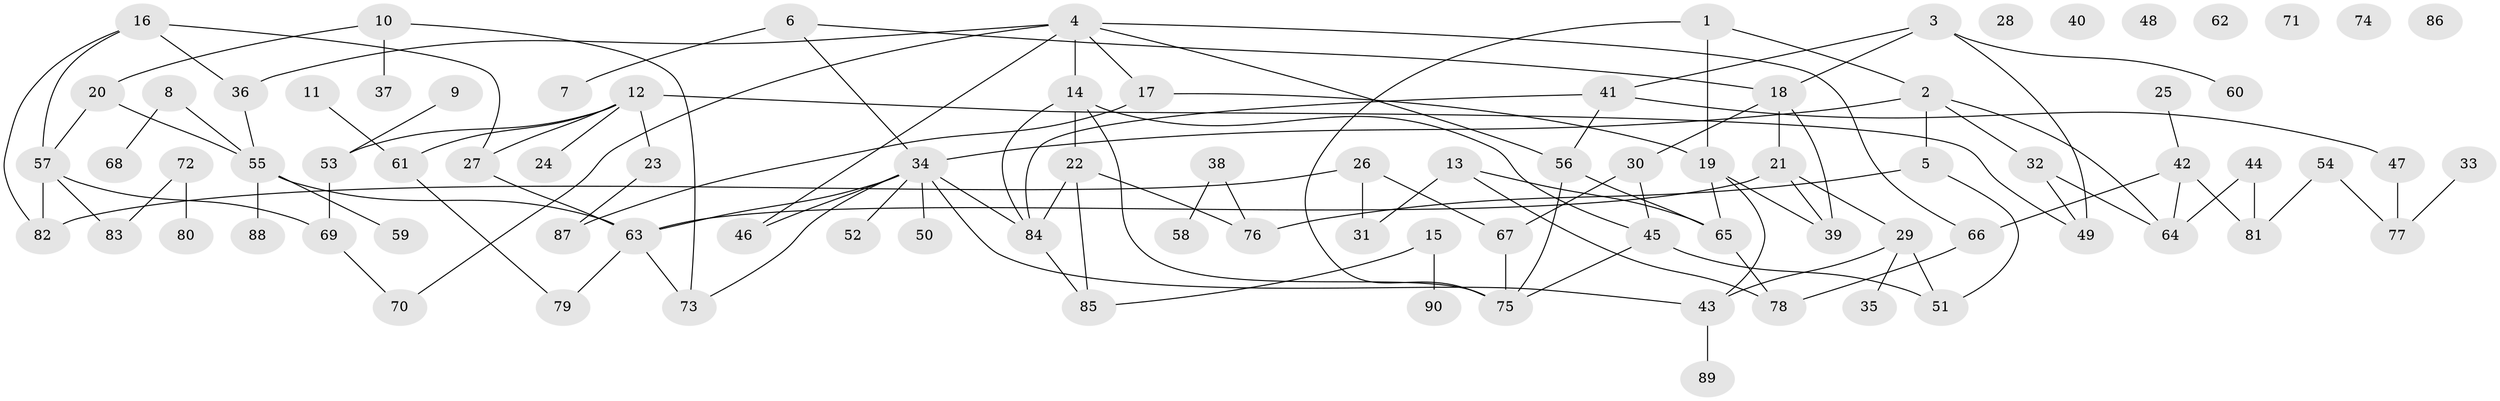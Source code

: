 // coarse degree distribution, {6: 0.09259259259259259, 11: 0.018518518518518517, 7: 0.037037037037037035, 4: 0.07407407407407407, 9: 0.018518518518518517, 1: 0.25925925925925924, 2: 0.12962962962962962, 3: 0.2037037037037037, 8: 0.018518518518518517, 0: 0.12962962962962962, 5: 0.018518518518518517}
// Generated by graph-tools (version 1.1) at 2025/16/03/04/25 18:16:32]
// undirected, 90 vertices, 122 edges
graph export_dot {
graph [start="1"]
  node [color=gray90,style=filled];
  1;
  2;
  3;
  4;
  5;
  6;
  7;
  8;
  9;
  10;
  11;
  12;
  13;
  14;
  15;
  16;
  17;
  18;
  19;
  20;
  21;
  22;
  23;
  24;
  25;
  26;
  27;
  28;
  29;
  30;
  31;
  32;
  33;
  34;
  35;
  36;
  37;
  38;
  39;
  40;
  41;
  42;
  43;
  44;
  45;
  46;
  47;
  48;
  49;
  50;
  51;
  52;
  53;
  54;
  55;
  56;
  57;
  58;
  59;
  60;
  61;
  62;
  63;
  64;
  65;
  66;
  67;
  68;
  69;
  70;
  71;
  72;
  73;
  74;
  75;
  76;
  77;
  78;
  79;
  80;
  81;
  82;
  83;
  84;
  85;
  86;
  87;
  88;
  89;
  90;
  1 -- 2;
  1 -- 19;
  1 -- 75;
  2 -- 5;
  2 -- 32;
  2 -- 34;
  2 -- 64;
  3 -- 18;
  3 -- 41;
  3 -- 49;
  3 -- 60;
  4 -- 14;
  4 -- 17;
  4 -- 36;
  4 -- 46;
  4 -- 56;
  4 -- 66;
  4 -- 70;
  5 -- 51;
  5 -- 76;
  6 -- 7;
  6 -- 18;
  6 -- 34;
  8 -- 55;
  8 -- 68;
  9 -- 53;
  10 -- 20;
  10 -- 37;
  10 -- 73;
  11 -- 61;
  12 -- 23;
  12 -- 24;
  12 -- 27;
  12 -- 49;
  12 -- 53;
  12 -- 61;
  13 -- 31;
  13 -- 65;
  13 -- 78;
  14 -- 22;
  14 -- 45;
  14 -- 75;
  14 -- 84;
  15 -- 85;
  15 -- 90;
  16 -- 27;
  16 -- 36;
  16 -- 57;
  16 -- 82;
  17 -- 19;
  17 -- 87;
  18 -- 21;
  18 -- 30;
  18 -- 39;
  19 -- 39;
  19 -- 43;
  19 -- 65;
  20 -- 55;
  20 -- 57;
  21 -- 29;
  21 -- 39;
  21 -- 63;
  22 -- 76;
  22 -- 84;
  22 -- 85;
  23 -- 87;
  25 -- 42;
  26 -- 31;
  26 -- 67;
  26 -- 82;
  27 -- 63;
  29 -- 35;
  29 -- 43;
  29 -- 51;
  30 -- 45;
  30 -- 67;
  32 -- 49;
  32 -- 64;
  33 -- 77;
  34 -- 43;
  34 -- 46;
  34 -- 50;
  34 -- 52;
  34 -- 63;
  34 -- 73;
  34 -- 84;
  36 -- 55;
  38 -- 58;
  38 -- 76;
  41 -- 47;
  41 -- 56;
  41 -- 84;
  42 -- 64;
  42 -- 66;
  42 -- 81;
  43 -- 89;
  44 -- 64;
  44 -- 81;
  45 -- 51;
  45 -- 75;
  47 -- 77;
  53 -- 69;
  54 -- 77;
  54 -- 81;
  55 -- 59;
  55 -- 63;
  55 -- 88;
  56 -- 65;
  56 -- 75;
  57 -- 69;
  57 -- 82;
  57 -- 83;
  61 -- 79;
  63 -- 73;
  63 -- 79;
  65 -- 78;
  66 -- 78;
  67 -- 75;
  69 -- 70;
  72 -- 80;
  72 -- 83;
  84 -- 85;
}
